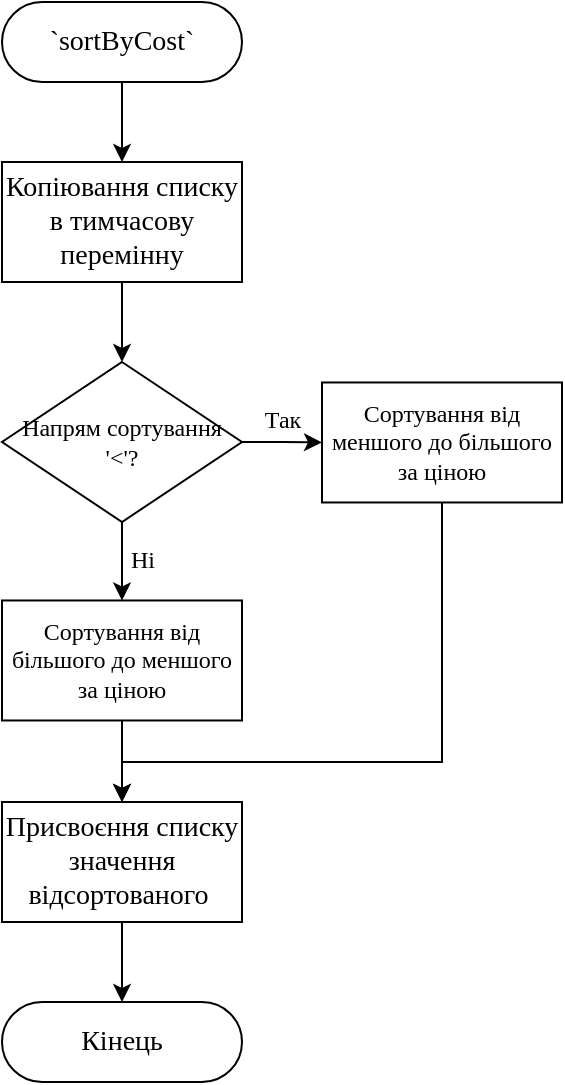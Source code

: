 <mxfile version="14.4.3" type="device"><diagram id="C5RBs43oDa-KdzZeNtuy" name="Page-1"><mxGraphModel dx="259" dy="816" grid="1" gridSize="10" guides="1" tooltips="1" connect="1" arrows="1" fold="1" page="1" pageScale="1" pageWidth="827" pageHeight="1169" math="0" shadow="0"><root><mxCell id="WIyWlLk6GJQsqaUBKTNV-0"/><mxCell id="WIyWlLk6GJQsqaUBKTNV-1" parent="WIyWlLk6GJQsqaUBKTNV-0"/><mxCell id="ENdG6LOL46CLjXmmay-B-0" value="" style="edgeStyle=orthogonalEdgeStyle;rounded=0;orthogonalLoop=1;jettySize=auto;html=1;fontFamily=Times New Roman;fontSize=14;labelBackgroundColor=none;" edge="1" parent="WIyWlLk6GJQsqaUBKTNV-1" source="ENdG6LOL46CLjXmmay-B-1" target="ENdG6LOL46CLjXmmay-B-70"><mxGeometry relative="1" as="geometry"/></mxCell><mxCell id="ENdG6LOL46CLjXmmay-B-1" value="&lt;font style=&quot;font-size: 14px;&quot;&gt;`&lt;span style=&quot;&quot;&gt;sortByCost&lt;/span&gt;`&lt;/font&gt;" style="rounded=1;whiteSpace=wrap;html=1;labelBackgroundColor=none;fontFamily=Times New Roman;fontSize=14;arcSize=50;" vertex="1" parent="WIyWlLk6GJQsqaUBKTNV-1"><mxGeometry x="960" y="40" width="120" height="40" as="geometry"/></mxCell><mxCell id="ENdG6LOL46CLjXmmay-B-37" value="" style="edgeStyle=orthogonalEdgeStyle;rounded=0;orthogonalLoop=1;jettySize=auto;html=1;fontFamily=Times New Roman;fontSize=14;labelBackgroundColor=none;" edge="1" parent="WIyWlLk6GJQsqaUBKTNV-1" source="ENdG6LOL46CLjXmmay-B-38" target="ENdG6LOL46CLjXmmay-B-71"><mxGeometry relative="1" as="geometry"/></mxCell><mxCell id="ENdG6LOL46CLjXmmay-B-38" value="Присвоєння списку значення відсортованого&amp;nbsp;" style="rounded=0;whiteSpace=wrap;html=1;labelBackgroundColor=none;fontFamily=Times New Roman;fontSize=14;" vertex="1" parent="WIyWlLk6GJQsqaUBKTNV-1"><mxGeometry x="960" y="440" width="120" height="60" as="geometry"/></mxCell><mxCell id="ENdG6LOL46CLjXmmay-B-44" value="" style="edgeStyle=orthogonalEdgeStyle;rounded=0;orthogonalLoop=1;jettySize=auto;html=1;fontFamily=Times New Roman;fontSize=12;labelBackgroundColor=none;" edge="1" parent="WIyWlLk6GJQsqaUBKTNV-1" source="ENdG6LOL46CLjXmmay-B-48" target="ENdG6LOL46CLjXmmay-B-79"><mxGeometry relative="1" as="geometry"/></mxCell><mxCell id="ENdG6LOL46CLjXmmay-B-45" value="Ні" style="edgeLabel;html=1;align=center;verticalAlign=middle;resizable=0;points=[];fontSize=12;fontFamily=Times New Roman;labelBackgroundColor=none;" vertex="1" connectable="0" parent="ENdG6LOL46CLjXmmay-B-44"><mxGeometry x="-0.27" y="-1" relative="1" as="geometry"><mxPoint x="11" y="4.24" as="offset"/></mxGeometry></mxCell><mxCell id="ENdG6LOL46CLjXmmay-B-46" value="" style="edgeStyle=orthogonalEdgeStyle;rounded=0;orthogonalLoop=1;jettySize=auto;html=1;fontFamily=Times New Roman;fontSize=12;labelBackgroundColor=none;" edge="1" parent="WIyWlLk6GJQsqaUBKTNV-1" source="ENdG6LOL46CLjXmmay-B-48" target="ENdG6LOL46CLjXmmay-B-81"><mxGeometry relative="1" as="geometry"/></mxCell><mxCell id="ENdG6LOL46CLjXmmay-B-47" value="Так" style="edgeLabel;html=1;align=center;verticalAlign=middle;resizable=0;points=[];fontSize=12;fontFamily=Times New Roman;labelBackgroundColor=none;" vertex="1" connectable="0" parent="ENdG6LOL46CLjXmmay-B-46"><mxGeometry x="-0.618" relative="1" as="geometry"><mxPoint x="12.33" y="-10.81" as="offset"/></mxGeometry></mxCell><mxCell id="ENdG6LOL46CLjXmmay-B-48" value="&lt;span style=&quot;font-size: 12px;&quot;&gt;Напрям сортування '&amp;lt;'?&lt;/span&gt;" style="rhombus;whiteSpace=wrap;html=1;labelBackgroundColor=none;fontFamily=Times New Roman;fontSize=12;" vertex="1" parent="WIyWlLk6GJQsqaUBKTNV-1"><mxGeometry x="960" y="220" width="120" height="80" as="geometry"/></mxCell><mxCell id="ENdG6LOL46CLjXmmay-B-69" value="" style="edgeStyle=orthogonalEdgeStyle;rounded=0;orthogonalLoop=1;jettySize=auto;html=1;fontFamily=Times New Roman;fontSize=14;labelBackgroundColor=none;" edge="1" parent="WIyWlLk6GJQsqaUBKTNV-1" source="ENdG6LOL46CLjXmmay-B-70"><mxGeometry relative="1" as="geometry"><mxPoint x="1020" y="220" as="targetPoint"/></mxGeometry></mxCell><mxCell id="ENdG6LOL46CLjXmmay-B-70" value="Копіювання списку в тимчасову перемінну" style="rounded=0;whiteSpace=wrap;html=1;labelBackgroundColor=none;fontFamily=Times New Roman;fontSize=14;" vertex="1" parent="WIyWlLk6GJQsqaUBKTNV-1"><mxGeometry x="960" y="120" width="120" height="60" as="geometry"/></mxCell><mxCell id="ENdG6LOL46CLjXmmay-B-71" value="Кінець" style="rounded=1;whiteSpace=wrap;html=1;labelBackgroundColor=none;fontFamily=Times New Roman;fontSize=14;arcSize=50;" vertex="1" parent="WIyWlLk6GJQsqaUBKTNV-1"><mxGeometry x="960" y="540" width="120" height="40" as="geometry"/></mxCell><mxCell id="ENdG6LOL46CLjXmmay-B-99" value="" style="edgeStyle=orthogonalEdgeStyle;rounded=0;orthogonalLoop=1;jettySize=auto;html=1;labelBackgroundColor=none;" edge="1" parent="WIyWlLk6GJQsqaUBKTNV-1" source="ENdG6LOL46CLjXmmay-B-79" target="ENdG6LOL46CLjXmmay-B-38"><mxGeometry relative="1" as="geometry"/></mxCell><mxCell id="ENdG6LOL46CLjXmmay-B-79" value="&lt;span style=&quot;font-size: 12px;&quot;&gt;Сортування від більшого до меншого за ціною&lt;/span&gt;" style="rounded=0;whiteSpace=wrap;html=1;labelBackgroundColor=none;fontFamily=Times New Roman;fontSize=12;" vertex="1" parent="WIyWlLk6GJQsqaUBKTNV-1"><mxGeometry x="960" y="339.24" width="120" height="60" as="geometry"/></mxCell><mxCell id="ENdG6LOL46CLjXmmay-B-98" style="edgeStyle=orthogonalEdgeStyle;rounded=0;orthogonalLoop=1;jettySize=auto;html=1;entryX=0.5;entryY=0;entryDx=0;entryDy=0;labelBackgroundColor=none;" edge="1" parent="WIyWlLk6GJQsqaUBKTNV-1" source="ENdG6LOL46CLjXmmay-B-81" target="ENdG6LOL46CLjXmmay-B-38"><mxGeometry relative="1" as="geometry"><Array as="points"><mxPoint x="1180" y="420"/><mxPoint x="1020" y="420"/></Array></mxGeometry></mxCell><mxCell id="ENdG6LOL46CLjXmmay-B-81" value="&lt;span style=&quot;font-size: 12px;&quot;&gt;Сортування від меншого до більшого за ціною&lt;/span&gt;" style="rounded=0;whiteSpace=wrap;html=1;labelBackgroundColor=none;fontFamily=Times New Roman;fontSize=12;" vertex="1" parent="WIyWlLk6GJQsqaUBKTNV-1"><mxGeometry x="1120" y="230.24" width="120" height="60" as="geometry"/></mxCell></root></mxGraphModel></diagram></mxfile>